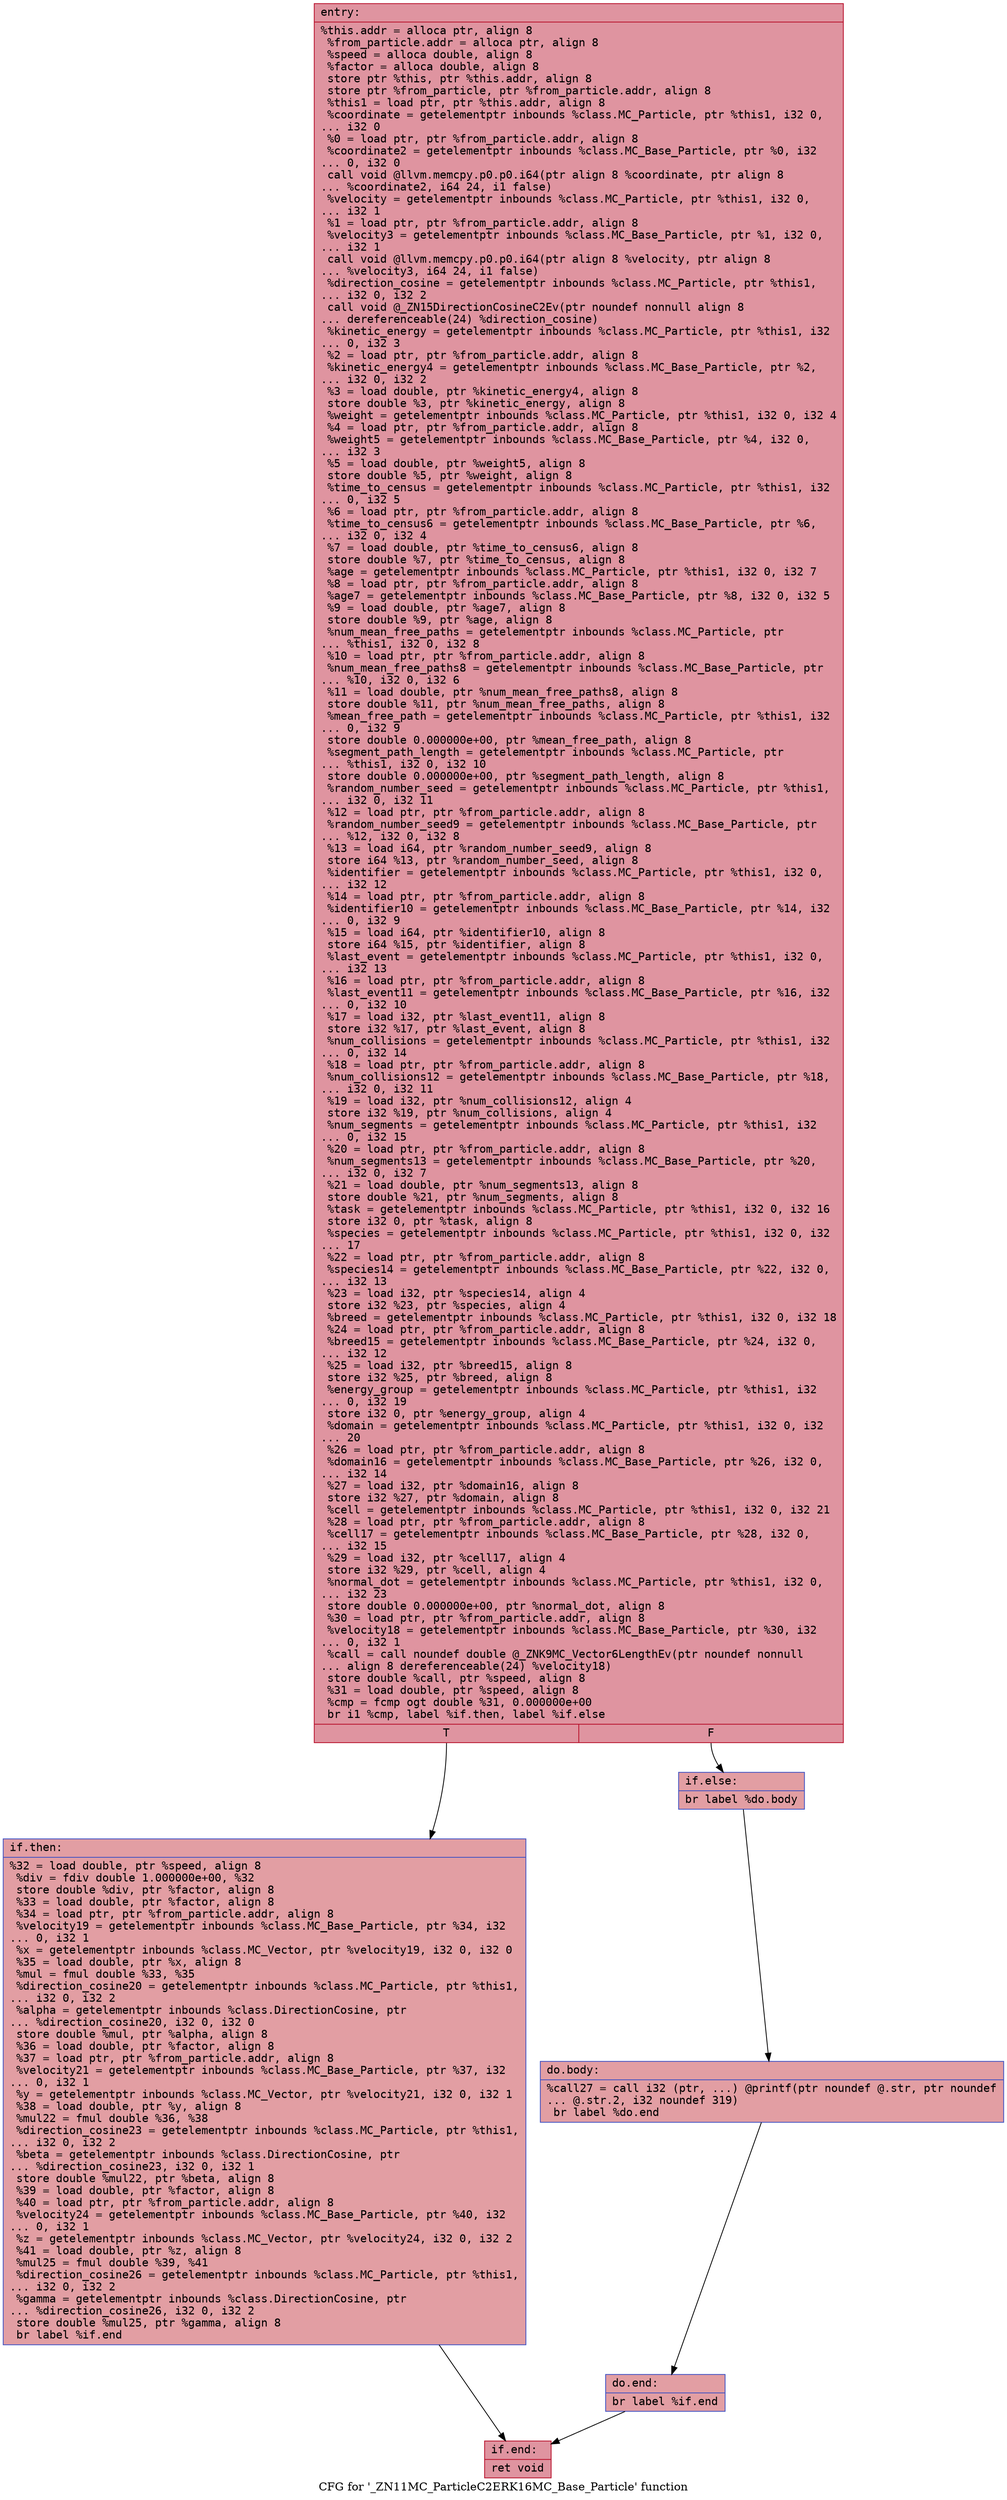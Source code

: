 digraph "CFG for '_ZN11MC_ParticleC2ERK16MC_Base_Particle' function" {
	label="CFG for '_ZN11MC_ParticleC2ERK16MC_Base_Particle' function";

	Node0x556456ca2f10 [shape=record,color="#b70d28ff", style=filled, fillcolor="#b70d2870" fontname="Courier",label="{entry:\l|  %this.addr = alloca ptr, align 8\l  %from_particle.addr = alloca ptr, align 8\l  %speed = alloca double, align 8\l  %factor = alloca double, align 8\l  store ptr %this, ptr %this.addr, align 8\l  store ptr %from_particle, ptr %from_particle.addr, align 8\l  %this1 = load ptr, ptr %this.addr, align 8\l  %coordinate = getelementptr inbounds %class.MC_Particle, ptr %this1, i32 0,\l... i32 0\l  %0 = load ptr, ptr %from_particle.addr, align 8\l  %coordinate2 = getelementptr inbounds %class.MC_Base_Particle, ptr %0, i32\l... 0, i32 0\l  call void @llvm.memcpy.p0.p0.i64(ptr align 8 %coordinate, ptr align 8\l... %coordinate2, i64 24, i1 false)\l  %velocity = getelementptr inbounds %class.MC_Particle, ptr %this1, i32 0,\l... i32 1\l  %1 = load ptr, ptr %from_particle.addr, align 8\l  %velocity3 = getelementptr inbounds %class.MC_Base_Particle, ptr %1, i32 0,\l... i32 1\l  call void @llvm.memcpy.p0.p0.i64(ptr align 8 %velocity, ptr align 8\l... %velocity3, i64 24, i1 false)\l  %direction_cosine = getelementptr inbounds %class.MC_Particle, ptr %this1,\l... i32 0, i32 2\l  call void @_ZN15DirectionCosineC2Ev(ptr noundef nonnull align 8\l... dereferenceable(24) %direction_cosine)\l  %kinetic_energy = getelementptr inbounds %class.MC_Particle, ptr %this1, i32\l... 0, i32 3\l  %2 = load ptr, ptr %from_particle.addr, align 8\l  %kinetic_energy4 = getelementptr inbounds %class.MC_Base_Particle, ptr %2,\l... i32 0, i32 2\l  %3 = load double, ptr %kinetic_energy4, align 8\l  store double %3, ptr %kinetic_energy, align 8\l  %weight = getelementptr inbounds %class.MC_Particle, ptr %this1, i32 0, i32 4\l  %4 = load ptr, ptr %from_particle.addr, align 8\l  %weight5 = getelementptr inbounds %class.MC_Base_Particle, ptr %4, i32 0,\l... i32 3\l  %5 = load double, ptr %weight5, align 8\l  store double %5, ptr %weight, align 8\l  %time_to_census = getelementptr inbounds %class.MC_Particle, ptr %this1, i32\l... 0, i32 5\l  %6 = load ptr, ptr %from_particle.addr, align 8\l  %time_to_census6 = getelementptr inbounds %class.MC_Base_Particle, ptr %6,\l... i32 0, i32 4\l  %7 = load double, ptr %time_to_census6, align 8\l  store double %7, ptr %time_to_census, align 8\l  %age = getelementptr inbounds %class.MC_Particle, ptr %this1, i32 0, i32 7\l  %8 = load ptr, ptr %from_particle.addr, align 8\l  %age7 = getelementptr inbounds %class.MC_Base_Particle, ptr %8, i32 0, i32 5\l  %9 = load double, ptr %age7, align 8\l  store double %9, ptr %age, align 8\l  %num_mean_free_paths = getelementptr inbounds %class.MC_Particle, ptr\l... %this1, i32 0, i32 8\l  %10 = load ptr, ptr %from_particle.addr, align 8\l  %num_mean_free_paths8 = getelementptr inbounds %class.MC_Base_Particle, ptr\l... %10, i32 0, i32 6\l  %11 = load double, ptr %num_mean_free_paths8, align 8\l  store double %11, ptr %num_mean_free_paths, align 8\l  %mean_free_path = getelementptr inbounds %class.MC_Particle, ptr %this1, i32\l... 0, i32 9\l  store double 0.000000e+00, ptr %mean_free_path, align 8\l  %segment_path_length = getelementptr inbounds %class.MC_Particle, ptr\l... %this1, i32 0, i32 10\l  store double 0.000000e+00, ptr %segment_path_length, align 8\l  %random_number_seed = getelementptr inbounds %class.MC_Particle, ptr %this1,\l... i32 0, i32 11\l  %12 = load ptr, ptr %from_particle.addr, align 8\l  %random_number_seed9 = getelementptr inbounds %class.MC_Base_Particle, ptr\l... %12, i32 0, i32 8\l  %13 = load i64, ptr %random_number_seed9, align 8\l  store i64 %13, ptr %random_number_seed, align 8\l  %identifier = getelementptr inbounds %class.MC_Particle, ptr %this1, i32 0,\l... i32 12\l  %14 = load ptr, ptr %from_particle.addr, align 8\l  %identifier10 = getelementptr inbounds %class.MC_Base_Particle, ptr %14, i32\l... 0, i32 9\l  %15 = load i64, ptr %identifier10, align 8\l  store i64 %15, ptr %identifier, align 8\l  %last_event = getelementptr inbounds %class.MC_Particle, ptr %this1, i32 0,\l... i32 13\l  %16 = load ptr, ptr %from_particle.addr, align 8\l  %last_event11 = getelementptr inbounds %class.MC_Base_Particle, ptr %16, i32\l... 0, i32 10\l  %17 = load i32, ptr %last_event11, align 8\l  store i32 %17, ptr %last_event, align 8\l  %num_collisions = getelementptr inbounds %class.MC_Particle, ptr %this1, i32\l... 0, i32 14\l  %18 = load ptr, ptr %from_particle.addr, align 8\l  %num_collisions12 = getelementptr inbounds %class.MC_Base_Particle, ptr %18,\l... i32 0, i32 11\l  %19 = load i32, ptr %num_collisions12, align 4\l  store i32 %19, ptr %num_collisions, align 4\l  %num_segments = getelementptr inbounds %class.MC_Particle, ptr %this1, i32\l... 0, i32 15\l  %20 = load ptr, ptr %from_particle.addr, align 8\l  %num_segments13 = getelementptr inbounds %class.MC_Base_Particle, ptr %20,\l... i32 0, i32 7\l  %21 = load double, ptr %num_segments13, align 8\l  store double %21, ptr %num_segments, align 8\l  %task = getelementptr inbounds %class.MC_Particle, ptr %this1, i32 0, i32 16\l  store i32 0, ptr %task, align 8\l  %species = getelementptr inbounds %class.MC_Particle, ptr %this1, i32 0, i32\l... 17\l  %22 = load ptr, ptr %from_particle.addr, align 8\l  %species14 = getelementptr inbounds %class.MC_Base_Particle, ptr %22, i32 0,\l... i32 13\l  %23 = load i32, ptr %species14, align 4\l  store i32 %23, ptr %species, align 4\l  %breed = getelementptr inbounds %class.MC_Particle, ptr %this1, i32 0, i32 18\l  %24 = load ptr, ptr %from_particle.addr, align 8\l  %breed15 = getelementptr inbounds %class.MC_Base_Particle, ptr %24, i32 0,\l... i32 12\l  %25 = load i32, ptr %breed15, align 8\l  store i32 %25, ptr %breed, align 8\l  %energy_group = getelementptr inbounds %class.MC_Particle, ptr %this1, i32\l... 0, i32 19\l  store i32 0, ptr %energy_group, align 4\l  %domain = getelementptr inbounds %class.MC_Particle, ptr %this1, i32 0, i32\l... 20\l  %26 = load ptr, ptr %from_particle.addr, align 8\l  %domain16 = getelementptr inbounds %class.MC_Base_Particle, ptr %26, i32 0,\l... i32 14\l  %27 = load i32, ptr %domain16, align 8\l  store i32 %27, ptr %domain, align 8\l  %cell = getelementptr inbounds %class.MC_Particle, ptr %this1, i32 0, i32 21\l  %28 = load ptr, ptr %from_particle.addr, align 8\l  %cell17 = getelementptr inbounds %class.MC_Base_Particle, ptr %28, i32 0,\l... i32 15\l  %29 = load i32, ptr %cell17, align 4\l  store i32 %29, ptr %cell, align 4\l  %normal_dot = getelementptr inbounds %class.MC_Particle, ptr %this1, i32 0,\l... i32 23\l  store double 0.000000e+00, ptr %normal_dot, align 8\l  %30 = load ptr, ptr %from_particle.addr, align 8\l  %velocity18 = getelementptr inbounds %class.MC_Base_Particle, ptr %30, i32\l... 0, i32 1\l  %call = call noundef double @_ZNK9MC_Vector6LengthEv(ptr noundef nonnull\l... align 8 dereferenceable(24) %velocity18)\l  store double %call, ptr %speed, align 8\l  %31 = load double, ptr %speed, align 8\l  %cmp = fcmp ogt double %31, 0.000000e+00\l  br i1 %cmp, label %if.then, label %if.else\l|{<s0>T|<s1>F}}"];
	Node0x556456ca2f10:s0 -> Node0x556456ca86f0[tooltip="entry -> if.then\nProbability 50.00%" ];
	Node0x556456ca2f10:s1 -> Node0x556456ca87c0[tooltip="entry -> if.else\nProbability 50.00%" ];
	Node0x556456ca86f0 [shape=record,color="#3d50c3ff", style=filled, fillcolor="#be242e70" fontname="Courier",label="{if.then:\l|  %32 = load double, ptr %speed, align 8\l  %div = fdiv double 1.000000e+00, %32\l  store double %div, ptr %factor, align 8\l  %33 = load double, ptr %factor, align 8\l  %34 = load ptr, ptr %from_particle.addr, align 8\l  %velocity19 = getelementptr inbounds %class.MC_Base_Particle, ptr %34, i32\l... 0, i32 1\l  %x = getelementptr inbounds %class.MC_Vector, ptr %velocity19, i32 0, i32 0\l  %35 = load double, ptr %x, align 8\l  %mul = fmul double %33, %35\l  %direction_cosine20 = getelementptr inbounds %class.MC_Particle, ptr %this1,\l... i32 0, i32 2\l  %alpha = getelementptr inbounds %class.DirectionCosine, ptr\l... %direction_cosine20, i32 0, i32 0\l  store double %mul, ptr %alpha, align 8\l  %36 = load double, ptr %factor, align 8\l  %37 = load ptr, ptr %from_particle.addr, align 8\l  %velocity21 = getelementptr inbounds %class.MC_Base_Particle, ptr %37, i32\l... 0, i32 1\l  %y = getelementptr inbounds %class.MC_Vector, ptr %velocity21, i32 0, i32 1\l  %38 = load double, ptr %y, align 8\l  %mul22 = fmul double %36, %38\l  %direction_cosine23 = getelementptr inbounds %class.MC_Particle, ptr %this1,\l... i32 0, i32 2\l  %beta = getelementptr inbounds %class.DirectionCosine, ptr\l... %direction_cosine23, i32 0, i32 1\l  store double %mul22, ptr %beta, align 8\l  %39 = load double, ptr %factor, align 8\l  %40 = load ptr, ptr %from_particle.addr, align 8\l  %velocity24 = getelementptr inbounds %class.MC_Base_Particle, ptr %40, i32\l... 0, i32 1\l  %z = getelementptr inbounds %class.MC_Vector, ptr %velocity24, i32 0, i32 2\l  %41 = load double, ptr %z, align 8\l  %mul25 = fmul double %39, %41\l  %direction_cosine26 = getelementptr inbounds %class.MC_Particle, ptr %this1,\l... i32 0, i32 2\l  %gamma = getelementptr inbounds %class.DirectionCosine, ptr\l... %direction_cosine26, i32 0, i32 2\l  store double %mul25, ptr %gamma, align 8\l  br label %if.end\l}"];
	Node0x556456ca86f0 -> Node0x556456c9db00[tooltip="if.then -> if.end\nProbability 100.00%" ];
	Node0x556456ca87c0 [shape=record,color="#3d50c3ff", style=filled, fillcolor="#be242e70" fontname="Courier",label="{if.else:\l|  br label %do.body\l}"];
	Node0x556456ca87c0 -> Node0x556456c9dbe0[tooltip="if.else -> do.body\nProbability 100.00%" ];
	Node0x556456c9dbe0 [shape=record,color="#3d50c3ff", style=filled, fillcolor="#be242e70" fontname="Courier",label="{do.body:\l|  %call27 = call i32 (ptr, ...) @printf(ptr noundef @.str, ptr noundef\l... @.str.2, i32 noundef 319)\l  br label %do.end\l}"];
	Node0x556456c9dbe0 -> Node0x556456c9dd30[tooltip="do.body -> do.end\nProbability 100.00%" ];
	Node0x556456c9dd30 [shape=record,color="#3d50c3ff", style=filled, fillcolor="#be242e70" fontname="Courier",label="{do.end:\l|  br label %if.end\l}"];
	Node0x556456c9dd30 -> Node0x556456c9db00[tooltip="do.end -> if.end\nProbability 100.00%" ];
	Node0x556456c9db00 [shape=record,color="#b70d28ff", style=filled, fillcolor="#b70d2870" fontname="Courier",label="{if.end:\l|  ret void\l}"];
}
